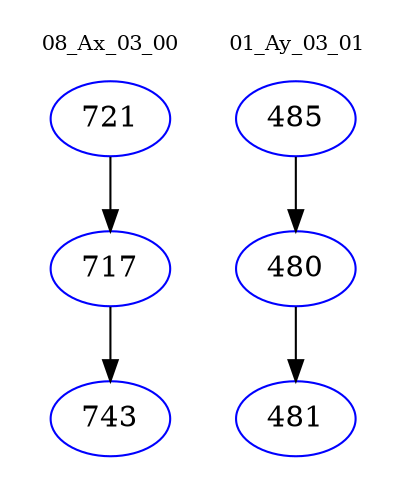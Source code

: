 digraph{
subgraph cluster_0 {
color = white
label = "08_Ax_03_00";
fontsize=10;
T0_721 [label="721", color="blue"]
T0_721 -> T0_717 [color="black"]
T0_717 [label="717", color="blue"]
T0_717 -> T0_743 [color="black"]
T0_743 [label="743", color="blue"]
}
subgraph cluster_1 {
color = white
label = "01_Ay_03_01";
fontsize=10;
T1_485 [label="485", color="blue"]
T1_485 -> T1_480 [color="black"]
T1_480 [label="480", color="blue"]
T1_480 -> T1_481 [color="black"]
T1_481 [label="481", color="blue"]
}
}
